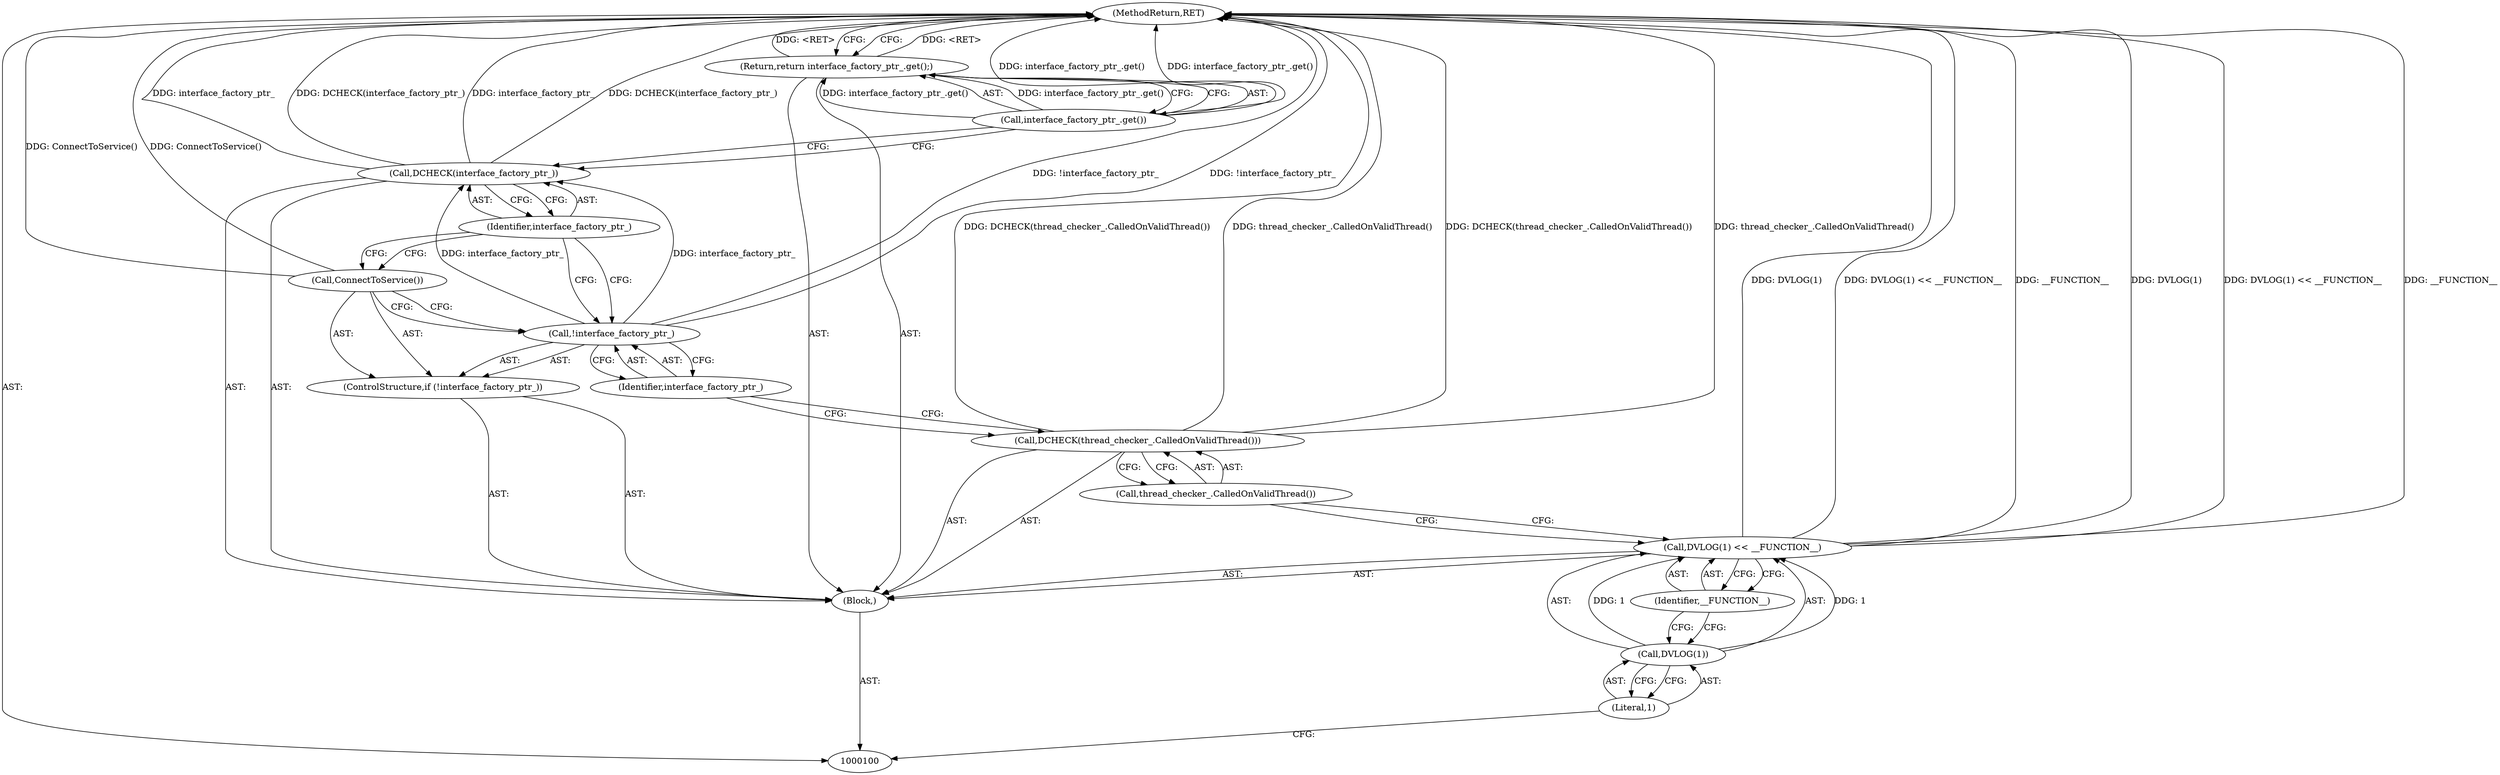 digraph "1_Chrome_bc1f34b9be509f1404f0bb1ba1947614d5f0bcd1_1" {
"1000116" [label="(MethodReturn,RET)"];
"1000101" [label="(Block,)"];
"1000115" [label="(Call,interface_factory_ptr_.get())"];
"1000114" [label="(Return,return interface_factory_ptr_.get();)"];
"1000105" [label="(Identifier,__FUNCTION__)"];
"1000102" [label="(Call,DVLOG(1) << __FUNCTION__)"];
"1000103" [label="(Call,DVLOG(1))"];
"1000104" [label="(Literal,1)"];
"1000107" [label="(Call,thread_checker_.CalledOnValidThread())"];
"1000106" [label="(Call,DCHECK(thread_checker_.CalledOnValidThread()))"];
"1000108" [label="(ControlStructure,if (!interface_factory_ptr_))"];
"1000109" [label="(Call,!interface_factory_ptr_)"];
"1000110" [label="(Identifier,interface_factory_ptr_)"];
"1000111" [label="(Call,ConnectToService())"];
"1000113" [label="(Identifier,interface_factory_ptr_)"];
"1000112" [label="(Call,DCHECK(interface_factory_ptr_))"];
"1000116" -> "1000100"  [label="AST: "];
"1000116" -> "1000114"  [label="CFG: "];
"1000106" -> "1000116"  [label="DDG: thread_checker_.CalledOnValidThread()"];
"1000106" -> "1000116"  [label="DDG: DCHECK(thread_checker_.CalledOnValidThread())"];
"1000102" -> "1000116"  [label="DDG: __FUNCTION__"];
"1000102" -> "1000116"  [label="DDG: DVLOG(1)"];
"1000102" -> "1000116"  [label="DDG: DVLOG(1) << __FUNCTION__"];
"1000115" -> "1000116"  [label="DDG: interface_factory_ptr_.get()"];
"1000112" -> "1000116"  [label="DDG: interface_factory_ptr_"];
"1000112" -> "1000116"  [label="DDG: DCHECK(interface_factory_ptr_)"];
"1000111" -> "1000116"  [label="DDG: ConnectToService()"];
"1000109" -> "1000116"  [label="DDG: !interface_factory_ptr_"];
"1000114" -> "1000116"  [label="DDG: <RET>"];
"1000101" -> "1000100"  [label="AST: "];
"1000102" -> "1000101"  [label="AST: "];
"1000106" -> "1000101"  [label="AST: "];
"1000108" -> "1000101"  [label="AST: "];
"1000112" -> "1000101"  [label="AST: "];
"1000114" -> "1000101"  [label="AST: "];
"1000115" -> "1000114"  [label="AST: "];
"1000115" -> "1000112"  [label="CFG: "];
"1000114" -> "1000115"  [label="CFG: "];
"1000115" -> "1000116"  [label="DDG: interface_factory_ptr_.get()"];
"1000115" -> "1000114"  [label="DDG: interface_factory_ptr_.get()"];
"1000114" -> "1000101"  [label="AST: "];
"1000114" -> "1000115"  [label="CFG: "];
"1000115" -> "1000114"  [label="AST: "];
"1000116" -> "1000114"  [label="CFG: "];
"1000114" -> "1000116"  [label="DDG: <RET>"];
"1000115" -> "1000114"  [label="DDG: interface_factory_ptr_.get()"];
"1000105" -> "1000102"  [label="AST: "];
"1000105" -> "1000103"  [label="CFG: "];
"1000102" -> "1000105"  [label="CFG: "];
"1000102" -> "1000101"  [label="AST: "];
"1000102" -> "1000105"  [label="CFG: "];
"1000103" -> "1000102"  [label="AST: "];
"1000105" -> "1000102"  [label="AST: "];
"1000107" -> "1000102"  [label="CFG: "];
"1000102" -> "1000116"  [label="DDG: __FUNCTION__"];
"1000102" -> "1000116"  [label="DDG: DVLOG(1)"];
"1000102" -> "1000116"  [label="DDG: DVLOG(1) << __FUNCTION__"];
"1000103" -> "1000102"  [label="DDG: 1"];
"1000103" -> "1000102"  [label="AST: "];
"1000103" -> "1000104"  [label="CFG: "];
"1000104" -> "1000103"  [label="AST: "];
"1000105" -> "1000103"  [label="CFG: "];
"1000103" -> "1000102"  [label="DDG: 1"];
"1000104" -> "1000103"  [label="AST: "];
"1000104" -> "1000100"  [label="CFG: "];
"1000103" -> "1000104"  [label="CFG: "];
"1000107" -> "1000106"  [label="AST: "];
"1000107" -> "1000102"  [label="CFG: "];
"1000106" -> "1000107"  [label="CFG: "];
"1000106" -> "1000101"  [label="AST: "];
"1000106" -> "1000107"  [label="CFG: "];
"1000107" -> "1000106"  [label="AST: "];
"1000110" -> "1000106"  [label="CFG: "];
"1000106" -> "1000116"  [label="DDG: thread_checker_.CalledOnValidThread()"];
"1000106" -> "1000116"  [label="DDG: DCHECK(thread_checker_.CalledOnValidThread())"];
"1000108" -> "1000101"  [label="AST: "];
"1000109" -> "1000108"  [label="AST: "];
"1000111" -> "1000108"  [label="AST: "];
"1000109" -> "1000108"  [label="AST: "];
"1000109" -> "1000110"  [label="CFG: "];
"1000110" -> "1000109"  [label="AST: "];
"1000111" -> "1000109"  [label="CFG: "];
"1000113" -> "1000109"  [label="CFG: "];
"1000109" -> "1000116"  [label="DDG: !interface_factory_ptr_"];
"1000109" -> "1000112"  [label="DDG: interface_factory_ptr_"];
"1000110" -> "1000109"  [label="AST: "];
"1000110" -> "1000106"  [label="CFG: "];
"1000109" -> "1000110"  [label="CFG: "];
"1000111" -> "1000108"  [label="AST: "];
"1000111" -> "1000109"  [label="CFG: "];
"1000113" -> "1000111"  [label="CFG: "];
"1000111" -> "1000116"  [label="DDG: ConnectToService()"];
"1000113" -> "1000112"  [label="AST: "];
"1000113" -> "1000111"  [label="CFG: "];
"1000113" -> "1000109"  [label="CFG: "];
"1000112" -> "1000113"  [label="CFG: "];
"1000112" -> "1000101"  [label="AST: "];
"1000112" -> "1000113"  [label="CFG: "];
"1000113" -> "1000112"  [label="AST: "];
"1000115" -> "1000112"  [label="CFG: "];
"1000112" -> "1000116"  [label="DDG: interface_factory_ptr_"];
"1000112" -> "1000116"  [label="DDG: DCHECK(interface_factory_ptr_)"];
"1000109" -> "1000112"  [label="DDG: interface_factory_ptr_"];
}
